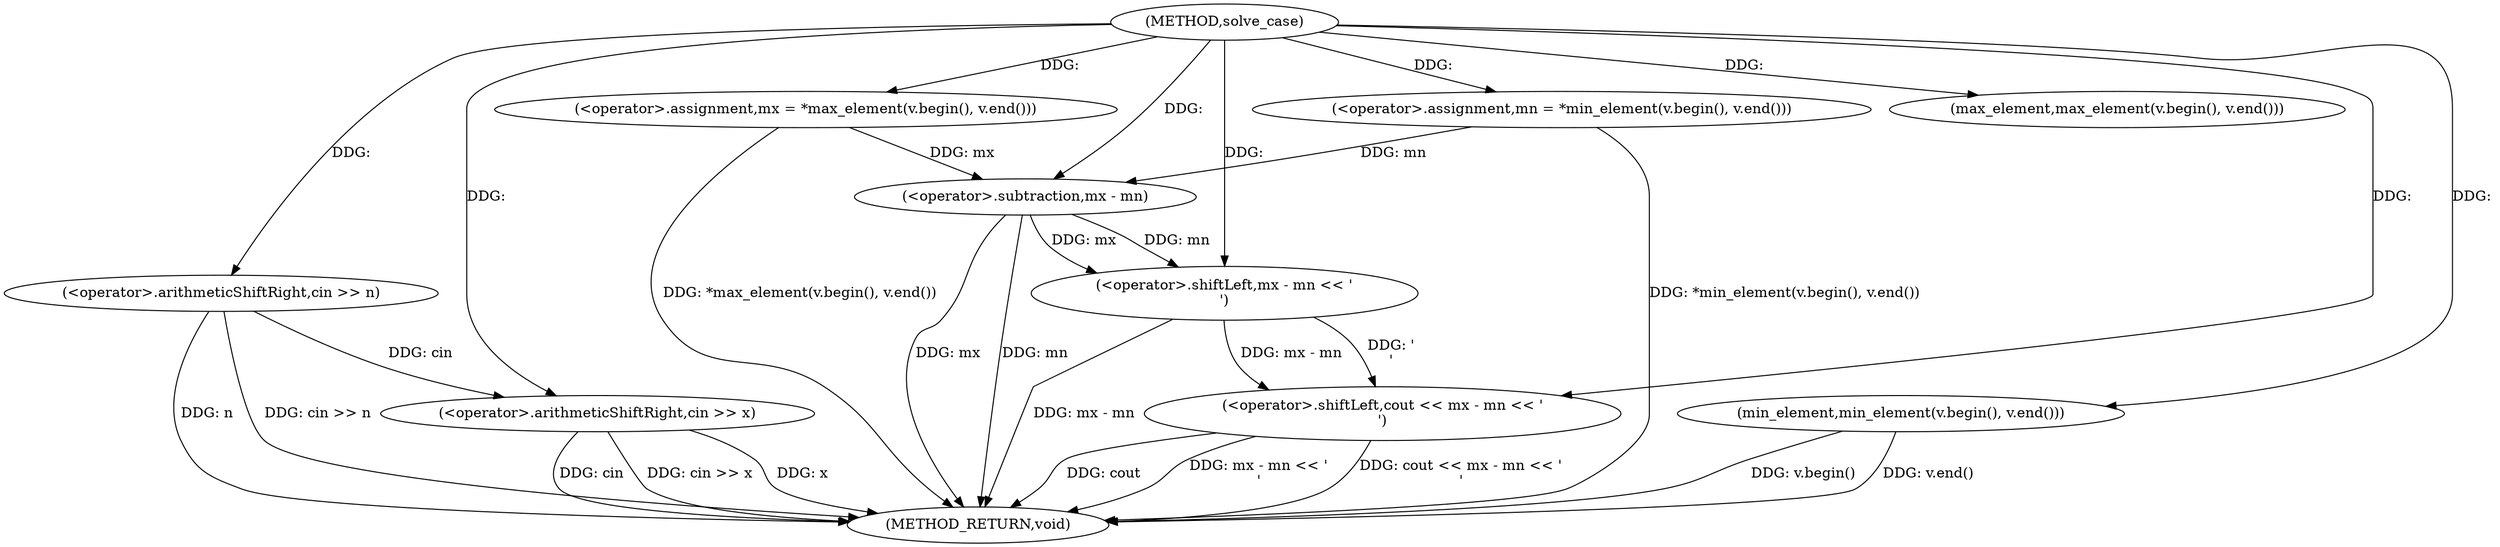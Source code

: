 digraph "solve_case" {  
"1000101" [label = "(METHOD,solve_case)" ]
"1000133" [label = "(METHOD_RETURN,void)" ]
"1000104" [label = "(<operator>.arithmeticShiftRight,cin >> n)" ]
"1000109" [label = "(<operator>.arithmeticShiftRight,cin >> x)" ]
"1000113" [label = "(<operator>.assignment,mx = *max_element(v.begin(), v.end()))" ]
"1000120" [label = "(<operator>.assignment,mn = *min_element(v.begin(), v.end()))" ]
"1000126" [label = "(<operator>.shiftLeft,cout << mx - mn << '\n')" ]
"1000128" [label = "(<operator>.shiftLeft,mx - mn << '\n')" ]
"1000116" [label = "(max_element,max_element(v.begin(), v.end()))" ]
"1000123" [label = "(min_element,min_element(v.begin(), v.end()))" ]
"1000129" [label = "(<operator>.subtraction,mx - mn)" ]
  "1000104" -> "1000133"  [ label = "DDG: n"] 
  "1000104" -> "1000133"  [ label = "DDG: cin >> n"] 
  "1000109" -> "1000133"  [ label = "DDG: cin"] 
  "1000109" -> "1000133"  [ label = "DDG: cin >> x"] 
  "1000113" -> "1000133"  [ label = "DDG: *max_element(v.begin(), v.end())"] 
  "1000123" -> "1000133"  [ label = "DDG: v.begin()"] 
  "1000123" -> "1000133"  [ label = "DDG: v.end()"] 
  "1000120" -> "1000133"  [ label = "DDG: *min_element(v.begin(), v.end())"] 
  "1000129" -> "1000133"  [ label = "DDG: mx"] 
  "1000129" -> "1000133"  [ label = "DDG: mn"] 
  "1000128" -> "1000133"  [ label = "DDG: mx - mn"] 
  "1000126" -> "1000133"  [ label = "DDG: mx - mn << '\n'"] 
  "1000126" -> "1000133"  [ label = "DDG: cout << mx - mn << '\n'"] 
  "1000126" -> "1000133"  [ label = "DDG: cout"] 
  "1000109" -> "1000133"  [ label = "DDG: x"] 
  "1000101" -> "1000104"  [ label = "DDG: "] 
  "1000104" -> "1000109"  [ label = "DDG: cin"] 
  "1000101" -> "1000109"  [ label = "DDG: "] 
  "1000101" -> "1000113"  [ label = "DDG: "] 
  "1000101" -> "1000120"  [ label = "DDG: "] 
  "1000101" -> "1000126"  [ label = "DDG: "] 
  "1000128" -> "1000126"  [ label = "DDG: '\n'"] 
  "1000128" -> "1000126"  [ label = "DDG: mx - mn"] 
  "1000129" -> "1000128"  [ label = "DDG: mx"] 
  "1000129" -> "1000128"  [ label = "DDG: mn"] 
  "1000101" -> "1000128"  [ label = "DDG: "] 
  "1000101" -> "1000116"  [ label = "DDG: "] 
  "1000101" -> "1000123"  [ label = "DDG: "] 
  "1000113" -> "1000129"  [ label = "DDG: mx"] 
  "1000101" -> "1000129"  [ label = "DDG: "] 
  "1000120" -> "1000129"  [ label = "DDG: mn"] 
}
